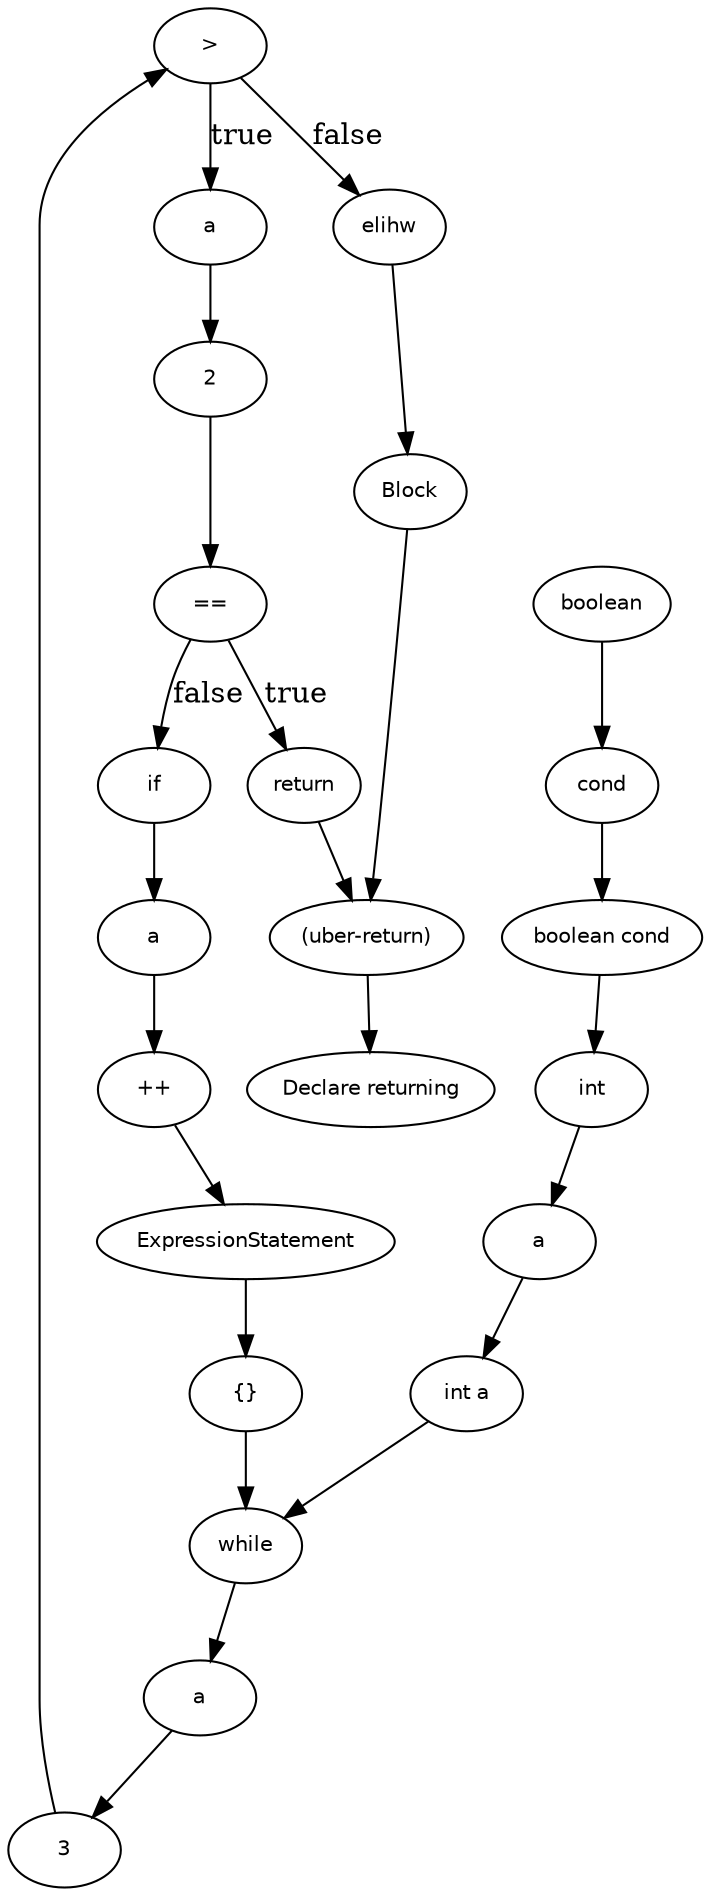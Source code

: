 digraph returning {
  19 [
    label = return,
    fontname = Helvetica,
    fontsize = 10
  ];
  18 [
    label = 2,
    fontname = Helvetica,
    fontsize = 10
  ];
  17 [
    label = a,
    fontname = Helvetica,
    fontsize = 10
  ];
  16 [
    label = "==",
    fontname = Helvetica,
    fontsize = 10
  ];
  15 [
    label = if,
    fontname = Helvetica,
    fontsize = 10
  ];
  14 [
    label = "{}",
    fontname = Helvetica,
    fontsize = 10
  ];
  13 [
    label = 3,
    fontname = Helvetica,
    fontsize = 10
  ];
  12 [
    label = a,
    fontname = Helvetica,
    fontsize = 10
  ];
  11 [
    label = ">",
    fontname = Helvetica,
    fontsize = 10
  ];
  10 [
    label = elihw,
    fontname = Helvetica,
    fontsize = 10
  ];
  9 [
    label = while,
    fontname = Helvetica,
    fontsize = 10
  ];
  8 [
    label = a,
    fontname = Helvetica,
    fontsize = 10
  ];
  7 [
    label = int,
    fontname = Helvetica,
    fontsize = 10
  ];
  6 [
    label = "int a",
    fontname = Helvetica,
    fontsize = 10
  ];
  5 [
    label = cond,
    fontname = Helvetica,
    fontsize = 10
  ];
  4 [
    label = boolean,
    fontname = Helvetica,
    fontsize = 10
  ];
  3 [
    label = "boolean cond",
    fontname = Helvetica,
    fontsize = 10
  ];
  2 [
    label = "(uber-return)",
    fontname = Helvetica,
    fontsize = 10
  ];
  23 [
    label = Block,
    fontname = Helvetica,
    fontsize = 10
  ];
  22 [
    label = a,
    fontname = Helvetica,
    fontsize = 10
  ];
  21 [
    label = "++",
    fontname = Helvetica,
    fontsize = 10
  ];
  0 [
    label = "Declare returning",
    fontname = Helvetica,
    fontsize = 10
  ];
  20 [
    label = ExpressionStatement,
    fontname = Helvetica,
    fontsize = 10
  ];
  2 -> 0 [
    label = ""
  ];
  23 -> 2 [
    label = ""
  ];
  16 -> 15 [
    label = false
  ];
  10 -> 23 [
    label = ""
  ];
  18 -> 16 [
    label = ""
  ];
  11 -> 10 [
    label = false
  ];
  17 -> 18 [
    label = ""
  ];
  11 -> 17 [
    label = true
  ];
  7 -> 8 [
    label = ""
  ];
  3 -> 7 [
    label = ""
  ];
  5 -> 3 [
    label = ""
  ];
  4 -> 5 [
    label = ""
  ];
  20 -> 14 [
    label = ""
  ];
  6 -> 9 [
    label = ""
  ];
  15 -> 22 [
    label = ""
  ];
  21 -> 20 [
    label = ""
  ];
  8 -> 6 [
    label = ""
  ];
  22 -> 21 [
    label = ""
  ];
  19 -> 2 [
    label = ""
  ];
  16 -> 19 [
    label = true
  ];
  13 -> 11 [
    label = ""
  ];
  14 -> 9 [
    label = ""
  ];
  12 -> 13 [
    label = ""
  ];
  9 -> 12 [
    label = ""
  ];
}
